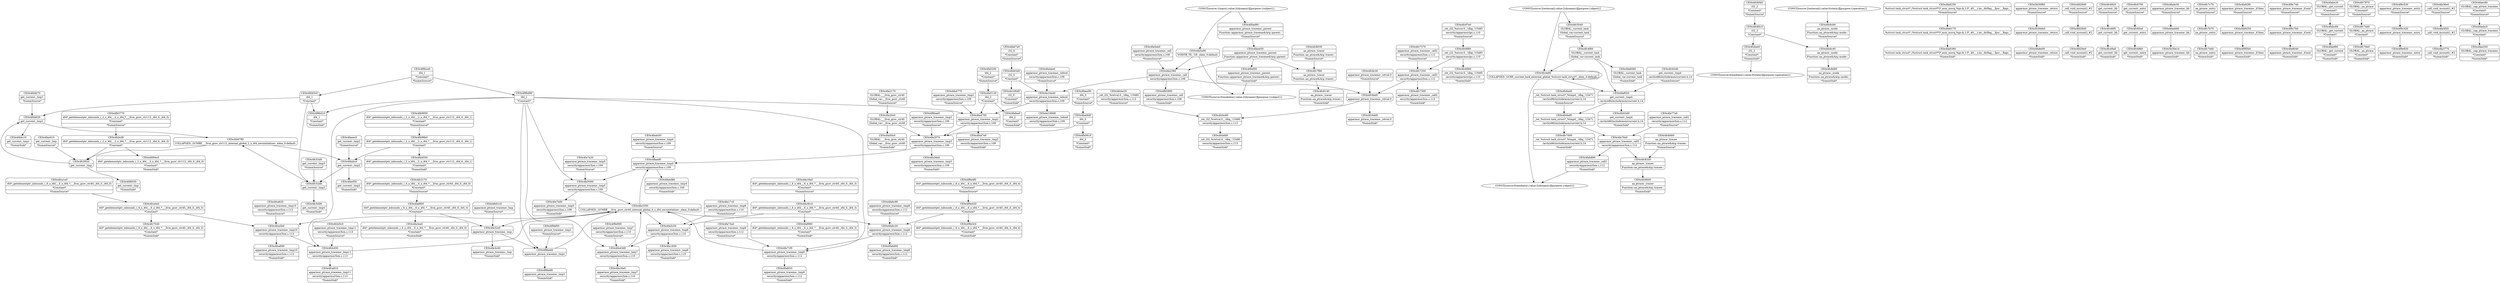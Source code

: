 digraph {
	CE0x4fc7300 [shape=record,shape=Mrecord,label="{CE0x4fc7300|apparmor_ptrace_traceme:_call2|security/apparmor/lsm.c,112|*SummSink*}"]
	CE0x4fca620 [shape=record,shape=Mrecord,label="{CE0x4fca620|apparmor_ptrace_traceme:_tmp10|security/apparmor/lsm.c,113|*SummSource*}"]
	CE0x4e169d0 [shape=record,shape=Mrecord,label="{CE0x4e169d0|apparmor_ptrace_traceme:_tobool|security/apparmor/lsm.c,109|*SummSink*}"]
	CE0x4fcbc80 [shape=record,shape=Mrecord,label="{CE0x4fcbc80|_ret_i32_%retval.0,_!dbg_!15480|security/apparmor/lsm.c,113}"]
	CE0x4fc4f60 [shape=record,shape=Mrecord,label="{CE0x4fc4f60|GLOBAL:_current_task|Global_var:current_task}"]
	CE0x4fc8460 [shape=record,shape=Mrecord,label="{CE0x4fc8460|aa_ptrace:_tracee|Function::aa_ptrace&Arg::tracee::|*SummSource*}"]
	CE0x4fc8c40 [shape=record,shape=Mrecord,label="{CE0x4fc8c40|aa_ptrace:_mode|Function::aa_ptrace&Arg::mode::}"]
	CE0x4fcbe20 [shape=record,shape=Mrecord,label="{CE0x4fcbe20|_ret_i32_%retval.0,_!dbg_!15480|security/apparmor/lsm.c,113|*SummSource*}"]
	CE0x4fa4a50 [shape=record,shape=Mrecord,label="{CE0x4fa4a50|apparmor_ptrace_traceme:_tmp4|security/apparmor/lsm.c,109|*SummSource*}"]
	CE0x4fa5000 [shape=record,shape=Mrecord,label="{CE0x4fa5000|apparmor_ptrace_traceme:_tmp5|security/apparmor/lsm.c,109}"]
	CE0x4fa6380 [shape=record,shape=Mrecord,label="{CE0x4fa6380|%struct.task_struct*_(%struct.task_struct**)*_asm_movq_%gs:$_1:P_,$0_,_r,im,_dirflag_,_fpsr_,_flags_|*SummSink*}"]
	CE0x4fd94c0 [shape=record,shape=Mrecord,label="{CE0x4fd94c0|i64*_getelementptr_inbounds_(_2_x_i64_,_2_x_i64_*___llvm_gcov_ctr112,_i64_0,_i64_0)|*Constant*|*SummSink*}"]
	CE0x4fa8e00 [shape=record,shape=Mrecord,label="{CE0x4fa8e00|apparmor_ptrace_traceme:_return|*SummSink*}"]
	CE0x4fae450 [shape=record,shape=Mrecord,label="{CE0x4fae450|apparmor_ptrace_traceme:_parent|Function::apparmor_ptrace_traceme&Arg::parent::}"]
	CE0x4fc7370 [shape=record,shape=Mrecord,label="{CE0x4fc7370|apparmor_ptrace_traceme:_call2|security/apparmor/lsm.c,112|*SummSource*}"]
	CE0x4fc8140 [shape=record,shape=Mrecord,label="{CE0x4fc8140|aa_ptrace:_tracer|Function::aa_ptrace&Arg::tracer::|*SummSink*}"]
	CE0x4fa5a90 [shape=record,shape=Mrecord,label="{CE0x4fa5a90|VOIDTB_TE:_CE:_elem_0:default:}"]
	CE0x4fcbcf0 [shape=record,shape=Mrecord,label="{CE0x4fcbcf0|i64*_getelementptr_inbounds_(_2_x_i64_,_2_x_i64_*___llvm_gcov_ctr112,_i64_0,_i64_0)|*Constant*}"]
	CE0x4fa20e0 [shape=record,shape=Mrecord,label="{CE0x4fa20e0|GLOBAL:___llvm_gcov_ctr40|Global_var:__llvm_gcov_ctr40}"]
	CE0x4fa26e0 [shape=record,shape=Mrecord,label="{CE0x4fa26e0|apparmor_ptrace_traceme:_tmp3|security/apparmor/lsm.c,109|*SummSink*}"]
	CE0x4fd45c0 [shape=record,shape=Mrecord,label="{CE0x4fd45c0|i64_1|*Constant*}"]
	CE0x4fa77a0 [shape=record,shape=Mrecord,label="{CE0x4fa77a0|apparmor_ptrace_traceme:_call1|security/apparmor/lsm.c,112|*SummSource*}"]
	CE0x4fd4b70 [shape=record,shape=Mrecord,label="{CE0x4fd4b70|get_current:_tmp1|*SummSource*}"]
	CE0x4fd29e0 [shape=record,shape=Mrecord,label="{CE0x4fd29e0|_call_void_mcount()_#2|*SummSink*}"]
	"CONST[source:0(mediator),value:2(dynamic)][purpose:{object}]"
	CE0x4fc7000 [shape=record,shape=Mrecord,label="{CE0x4fc7000|_ret_%struct.task_struct*_%tmp4,_!dbg_!15471|./arch/x86/include/asm/current.h,14|*SummSink*}"]
	CE0x4fa2170 [shape=record,shape=Mrecord,label="{CE0x4fa2170|GLOBAL:___llvm_gcov_ctr40|Global_var:__llvm_gcov_ctr40|*SummSource*}"]
	CE0x4fa3350 [shape=record,shape=Mrecord,label="{CE0x4fa3350|COLLAPSED:_GCMRE___llvm_gcov_ctr40_internal_global_6_x_i64_zeroinitializer:_elem_0:default:}"]
	CE0x4fa3170 [shape=record,shape=Mrecord,label="{CE0x4fa3170|i64*_getelementptr_inbounds_(_6_x_i64_,_6_x_i64_*___llvm_gcov_ctr40,_i64_0,_i64_0)|*Constant*|*SummSource*}"]
	CE0x4f9bd10 [shape=record,shape=Mrecord,label="{CE0x4f9bd10|i64_1|*Constant*|*SummSink*}"]
	CE0x4faea90 [shape=record,shape=Mrecord,label="{CE0x4faea90|i64_0|*Constant*|*SummSource*}"]
	CE0x4fcb450 [shape=record,shape=Mrecord,label="{CE0x4fcb450|apparmor_ptrace_traceme:_tmp11|security/apparmor/lsm.c,113}"]
	CE0x4faef30 [shape=record,shape=Mrecord,label="{CE0x4faef30|get_current:_tmp2|*SummSink*}"]
	CE0x4fc8030 [shape=record,shape=Mrecord,label="{CE0x4fc8030|aa_ptrace:_tracer|Function::aa_ptrace&Arg::tracer::|*SummSource*}"]
	CE0x4fc4820 [shape=record,shape=Mrecord,label="{CE0x4fc4820|get_current:_bb|*SummSource*}"]
	CE0x4fc6700 [shape=record,shape=Mrecord,label="{CE0x4fc6700|get_current:_entry|*SummSource*}"]
	CE0x4fc5490 [shape=record,shape=Mrecord,label="{CE0x4fc5490|get_current:_tmp3|*SummSink*}"]
	CE0x4fab890 [shape=record,shape=Mrecord,label="{CE0x4fab890|apparmor_ptrace_traceme:_call1|security/apparmor/lsm.c,112|*SummSink*}"]
	CE0x5b30e10 [shape=record,shape=Mrecord,label="{CE0x5b30e10|apparmor_ptrace_traceme:_bb|*SummSink*}"]
	CE0x4fa50c0 [shape=record,shape=Mrecord,label="{CE0x4fa50c0|GLOBAL:___llvm_gcov_ctr40|Global_var:__llvm_gcov_ctr40|*SummSink*}"]
	CE0x4fc62d0 [shape=record,shape=Mrecord,label="{CE0x4fc62d0|get_current:_tmp4|./arch/x86/include/asm/current.h,14|*SummSource*}"]
	CE0x4fa2380 [shape=record,shape=Mrecord,label="{CE0x4fa2380|apparmor_ptrace_traceme:_call|security/apparmor/lsm.c,108}"]
	CE0x4faf980 [shape=record,shape=Mrecord,label="{CE0x4faf980|i64*_getelementptr_inbounds_(_6_x_i64_,_6_x_i64_*___llvm_gcov_ctr40,_i64_0,_i64_3)|*Constant*|*SummSink*}"]
	"CONST[source:0(mediator),value:2(dynamic)][purpose:{subject}]"
	CE0x4fa32e0 [shape=record,shape=Mrecord,label="{CE0x4fa32e0|apparmor_ptrace_traceme:_tmp}"]
	CE0x4fc65a0 [shape=record,shape=Mrecord,label="{CE0x4fc65a0|get_current:_entry}"]
	CE0x4fc8330 [shape=record,shape=Mrecord,label="{CE0x4fc8330|aa_ptrace:_tracee|Function::aa_ptrace&Arg::tracee::}"]
	CE0x4fae010 [shape=record,shape=Mrecord,label="{CE0x4fae010|get_current:_tmp|*SummSource*}"]
	CE0x4fa47e0 [shape=record,shape=Mrecord,label="{CE0x4fa47e0|apparmor_ptrace_traceme:_tmp2|security/apparmor/lsm.c,109|*SummSink*}"]
	CE0x4fd2940 [shape=record,shape=Mrecord,label="{CE0x4fd2940|_call_void_mcount()_#2|*SummSource*}"]
	"CONST[source:1(input),value:2(dynamic)][purpose:{subject}]"
	CE0x4fc7c70 [shape=record,shape=Mrecord,label="{CE0x4fc7c70|aa_ptrace:_entry|*SummSource*}"]
	"CONST[source:2(external),value:0(static)][purpose:{operation}]"
	CE0x4fa92f0 [shape=record,shape=Mrecord,label="{CE0x4fa92f0|apparmor_ptrace_traceme:_if.then|*SummSource*}"]
	CE0x4fc6ef0 [shape=record,shape=Mrecord,label="{CE0x4fc6ef0|_ret_%struct.task_struct*_%tmp4,_!dbg_!15471|./arch/x86/include/asm/current.h,14}"]
	CE0x4fa8040 [shape=record,shape=Mrecord,label="{CE0x4fa8040|apparmor_ptrace_traceme:_if.end|*SummSink*}"]
	CE0x4fade30 [shape=record,shape=Mrecord,label="{CE0x4fade30|apparmor_ptrace_traceme:_bb|*SummSource*}"]
	CE0x4fa4770 [shape=record,shape=Mrecord,label="{CE0x4fa4770|apparmor_ptrace_traceme:_tmp2|security/apparmor/lsm.c,109|*SummSource*}"]
	CE0x4fc8810 [shape=record,shape=Mrecord,label="{CE0x4fc8810|i32_2|*Constant*}"]
	CE0x4fa8780 [shape=record,shape=Mrecord,label="{CE0x4fa8780|COLLAPSED:_GCMRE___llvm_gcov_ctr112_internal_global_2_x_i64_zeroinitializer:_elem_0:default:}"]
	CE0x4f9e090 [shape=record,shape=Mrecord,label="{CE0x4f9e090|apparmor_ptrace_traceme:_tmp7|security/apparmor/lsm.c,110|*SummSource*}"]
	CE0x4fc7dd0 [shape=record,shape=Mrecord,label="{CE0x4fc7dd0|aa_ptrace:_entry|*SummSink*}"]
	CE0x4e166d0 [shape=record,shape=Mrecord,label="{CE0x4e166d0|i32_0|*Constant*|*SummSink*}"]
	CE0x4f9e3c0 [shape=record,shape=Mrecord,label="{CE0x4f9e3c0|i64*_getelementptr_inbounds_(_6_x_i64_,_6_x_i64_*___llvm_gcov_ctr40,_i64_0,_i64_4)|*Constant*|*SummSink*}"]
	CE0x4fcbfd0 [shape=record,shape=Mrecord,label="{CE0x4fcbfd0|_ret_i32_%retval.0,_!dbg_!15480|security/apparmor/lsm.c,113|*SummSink*}"]
	CE0x4f9bca0 [shape=record,shape=Mrecord,label="{CE0x4f9bca0|i64_1|*Constant*|*SummSource*}"]
	CE0x4fa5eb0 [shape=record,shape=Mrecord,label="{CE0x4fa5eb0|apparmor_ptrace_traceme:_call|security/apparmor/lsm.c,108|*SummSource*}"]
	CE0x4fc5040 [shape=record,shape=Mrecord,label="{CE0x4fc5040|GLOBAL:_current_task|Global_var:current_task|*SummSource*}"]
	CE0x4fc9ad0 [shape=record,shape=Mrecord,label="{CE0x4fc9ad0|apparmor_ptrace_traceme:_retval.0}"]
	CE0x4f9bdf0 [shape=record,shape=Mrecord,label="{CE0x4f9bdf0|apparmor_ptrace_traceme:_tmp1|*SummSink*}"]
	CE0x4fc4e80 [shape=record,shape=Mrecord,label="{CE0x4fc4e80|COLLAPSED:_GCRE_current_task_external_global_%struct.task_struct*:_elem_0:default:}"]
	CE0x4fca5b0 [shape=record,shape=Mrecord,label="{CE0x4fca5b0|apparmor_ptrace_traceme:_tmp10|security/apparmor/lsm.c,113}"]
	CE0x4fb01c0 [shape=record,shape=Mrecord,label="{CE0x4fb01c0|apparmor_ptrace_traceme:_tmp|*SummSource*}"]
	CE0x4fc6a40 [shape=record,shape=Mrecord,label="{CE0x4fc6a40|_ret_%struct.task_struct*_%tmp4,_!dbg_!15471|./arch/x86/include/asm/current.h,14|*SummSource*}"]
	CE0x4fb9950 [shape=record,shape=Mrecord,label="{CE0x4fb9950|i64*_getelementptr_inbounds_(_2_x_i64_,_2_x_i64_*___llvm_gcov_ctr112,_i64_0,_i64_1)|*Constant*|*SummSource*}"]
	CE0x4fc9dd0 [shape=record,shape=Mrecord,label="{CE0x4fc9dd0|apparmor_ptrace_traceme:_retval.0|*SummSink*}"]
	CE0x4fc7b70 [shape=record,shape=Mrecord,label="{CE0x4fc7b70|aa_ptrace:_entry}"]
	CE0x4fabe20 [shape=record,shape=Mrecord,label="{CE0x4fabe20|GLOBAL:_get_current|*Constant*|*SummSource*}"]
	CE0x4fd4c10 [shape=record,shape=Mrecord,label="{CE0x4fd4c10|get_current:_tmp1|*SummSink*}"]
	CE0x4fa6250 [shape=record,shape=Mrecord,label="{CE0x4fa6250|%struct.task_struct*_(%struct.task_struct**)*_asm_movq_%gs:$_1:P_,$0_,_r,im,_dirflag_,_fpsr_,_flags_|*SummSource*}"]
	CE0x4fabc60 [shape=record,shape=Mrecord,label="{CE0x4fabc60|GLOBAL:_get_current|*Constant*}"]
	CE0x4fd4550 [shape=record,shape=Mrecord,label="{CE0x4fd4550|i64*_getelementptr_inbounds_(_2_x_i64_,_2_x_i64_*___llvm_gcov_ctr112,_i64_0,_i64_1)|*Constant*|*SummSink*}"]
	CE0x4fa43d0 [shape=record,shape=Mrecord,label="{CE0x4fa43d0|apparmor_ptrace_traceme:_tmp7|security/apparmor/lsm.c,110}"]
	CE0x4fcb5c0 [shape=record,shape=Mrecord,label="{CE0x4fcb5c0|apparmor_ptrace_traceme:_tmp11|security/apparmor/lsm.c,113|*SummSource*}"]
	"CONST[source:2(external),value:2(dynamic)][purpose:{object}]"
	CE0x4fa71f0 [shape=record,shape=Mrecord,label="{CE0x4fa71f0|apparmor_ptrace_traceme:_tmp9|security/apparmor/lsm.c,112}"]
	CE0x4fc7250 [shape=record,shape=Mrecord,label="{CE0x4fc7250|apparmor_ptrace_traceme:_call2|security/apparmor/lsm.c,112}"]
	CE0x4fa9250 [shape=record,shape=Mrecord,label="{CE0x4fa9250|apparmor_ptrace_traceme:_if.then}"]
	CE0x4fb98b0 [shape=record,shape=Mrecord,label="{CE0x4fb98b0|i64*_getelementptr_inbounds_(_2_x_i64_,_2_x_i64_*___llvm_gcov_ctr112,_i64_0,_i64_1)|*Constant*}"]
	CE0x4fadd40 [shape=record,shape=Mrecord,label="{CE0x4fadd40|apparmor_ptrace_traceme:_bb}"]
	CE0x4f0ef50 [shape=record,shape=Mrecord,label="{CE0x4f0ef50|apparmor_ptrace_traceme:_parent|Function::apparmor_ptrace_traceme&Arg::parent::|*SummSink*}"]
	CE0x4fa67a0 [shape=record,shape=Mrecord,label="{CE0x4fa67a0|i32_0|*Constant*|*SummSource*}"]
	CE0x4e16a40 [shape=record,shape=Mrecord,label="{CE0x4e16a40|apparmor_ptrace_traceme:_tobool|security/apparmor/lsm.c,109}"]
	CE0x4fa1830 [shape=record,shape=Mrecord,label="{CE0x4fa1830|apparmor_ptrace_traceme:_tmp6|security/apparmor/lsm.c,110|*SummSink*}"]
	CE0x4fc7870 [shape=record,shape=Mrecord,label="{CE0x4fc7870|GLOBAL:_aa_ptrace|*Constant*|*SummSource*}"]
	CE0x4fc8f80 [shape=record,shape=Mrecord,label="{CE0x4fc8f80|_ret_i32_%error.0,_!dbg_!15485|security/apparmor/ipc.c,110}"]
	CE0x4fca0a0 [shape=record,shape=Mrecord,label="{CE0x4fca0a0|i64*_getelementptr_inbounds_(_6_x_i64_,_6_x_i64_*___llvm_gcov_ctr40,_i64_0,_i64_5)|*Constant*}"]
	CE0x4fca810 [shape=record,shape=Mrecord,label="{CE0x4fca810|apparmor_ptrace_traceme:_tmp11|security/apparmor/lsm.c,113|*SummSink*}"]
	CE0x4fa3610 [shape=record,shape=Mrecord,label="{CE0x4fa3610|i64*_getelementptr_inbounds_(_6_x_i64_,_6_x_i64_*___llvm_gcov_ctr40,_i64_0,_i64_3)|*Constant*}"]
	CE0x4fdabc0 [shape=record,shape=Mrecord,label="{CE0x4fdabc0|get_current:_tmp2}"]
	"CONST[source:0(mediator),value:0(static)][purpose:{operation}]"
	CE0x4fa6170 [shape=record,shape=Mrecord,label="{CE0x4fa6170|%struct.task_struct*_(%struct.task_struct**)*_asm_movq_%gs:$_1:P_,$0_,_r,im,_dirflag_,_fpsr_,_flags_}"]
	CE0x4fa6f10 [shape=record,shape=Mrecord,label="{CE0x4fa6f10|apparmor_ptrace_traceme:_tmp9|security/apparmor/lsm.c,112|*SummSink*}"]
	CE0x4fc46f0 [shape=record,shape=Mrecord,label="{CE0x4fc46f0|get_current:_bb}"]
	CE0x5b30eb0 [shape=record,shape=Mrecord,label="{CE0x5b30eb0|apparmor_ptrace_traceme:_return}"]
	CE0x4fc9980 [shape=record,shape=Mrecord,label="{CE0x4fc9980|_ret_i32_%error.0,_!dbg_!15485|security/apparmor/ipc.c,110|*SummSink*}"]
	CE0x4fa6c90 [shape=record,shape=Mrecord,label="{CE0x4fa6c90|apparmor_ptrace_traceme:_tmp8|security/apparmor/lsm.c,112|*SummSource*}"]
	CE0x4f9c320 [shape=record,shape=Mrecord,label="{CE0x4f9c320|apparmor_ptrace_traceme:_entry}"]
	CE0x4fc8940 [shape=record,shape=Mrecord,label="{CE0x4fc8940|i32_2|*Constant*|*SummSource*}"]
	CE0x4fc8cb0 [shape=record,shape=Mrecord,label="{CE0x4fc8cb0|aa_ptrace:_mode|Function::aa_ptrace&Arg::mode::|*SummSource*}"]
	CE0x4fa36e0 [shape=record,shape=Mrecord,label="{CE0x4fa36e0|_call_void_mcount()_#2|*SummSource*}"]
	CE0x4fabf90 [shape=record,shape=Mrecord,label="{CE0x4fabf90|GLOBAL:_get_current|*Constant*|*SummSink*}"]
	CE0x4fa5130 [shape=record,shape=Mrecord,label="{CE0x4fa5130|i64_2|*Constant*}"]
	CE0x4fa17c0 [shape=record,shape=Mrecord,label="{CE0x4fa17c0|apparmor_ptrace_traceme:_tmp6|security/apparmor/lsm.c,110|*SummSource*}"]
	CE0x4fa18a0 [shape=record,shape=Mrecord,label="{CE0x4fa18a0|apparmor_ptrace_traceme:_tmp7|security/apparmor/lsm.c,110|*SummSink*}"]
	CE0x4fa6060 [shape=record,shape=Mrecord,label="{CE0x4fa6060|GLOBAL:_current_task|Global_var:current_task|*SummSink*}"]
	CE0x4fb5900 [shape=record,shape=Mrecord,label="{CE0x4fb5900|apparmor_ptrace_traceme:_call|security/apparmor/lsm.c,108|*SummSink*}"]
	CE0x4f9c7b0 [shape=record,shape=Mrecord,label="{CE0x4f9c7b0|apparmor_ptrace_traceme:_if.end}"]
	CE0x5b30f80 [shape=record,shape=Mrecord,label="{CE0x5b30f80|apparmor_ptrace_traceme:_return|*SummSource*}"]
	CE0x4fc63d0 [shape=record,shape=Mrecord,label="{CE0x4fc63d0|get_current:_tmp4|./arch/x86/include/asm/current.h,14|*SummSink*}"]
	CE0x4f9e430 [shape=record,shape=Mrecord,label="{CE0x4f9e430|i64*_getelementptr_inbounds_(_6_x_i64_,_6_x_i64_*___llvm_gcov_ctr40,_i64_0,_i64_4)|*Constant*}"]
	CE0x4fa5200 [shape=record,shape=Mrecord,label="{CE0x4fa5200|i64_2|*Constant*|*SummSource*}"]
	CE0x4fd2840 [shape=record,shape=Mrecord,label="{CE0x4fd2840|_call_void_mcount()_#2}"]
	CE0x4fd6030 [shape=record,shape=Mrecord,label="{CE0x4fd6030|get_current:_tmp|*SummSink*}"]
	CE0x4fa76e0 [shape=record,shape=Mrecord,label="{CE0x4fa76e0|apparmor_ptrace_traceme:_call1|security/apparmor/lsm.c,112}"]
	CE0x4fbaef0 [shape=record,shape=Mrecord,label="{CE0x4fbaef0|apparmor_ptrace_traceme:_tmp4|security/apparmor/lsm.c,109}"]
	CE0x4fafea0 [shape=record,shape=Mrecord,label="{CE0x4fafea0|i64_2|*Constant*|*SummSink*}"]
	CE0x4fae9d0 [shape=record,shape=Mrecord,label="{CE0x4fae9d0|i64_0|*Constant*}"]
	CE0x4faf020 [shape=record,shape=Mrecord,label="{CE0x4faf020|get_current:_tmp4|./arch/x86/include/asm/current.h,14}"]
	CE0x4fc6860 [shape=record,shape=Mrecord,label="{CE0x4fc6860|get_current:_entry|*SummSink*}"]
	CE0x4fc8ae0 [shape=record,shape=Mrecord,label="{CE0x4fc8ae0|i32_2|*Constant*|*SummSink*}"]
	CE0x4fc79e0 [shape=record,shape=Mrecord,label="{CE0x4fc79e0|GLOBAL:_aa_ptrace|*Constant*|*SummSink*}"]
	CE0x4f9bf00 [shape=record,shape=Mrecord,label="{CE0x4f9bf00|apparmor_ptrace_traceme:_tmp1|*SummSource*}"]
	CE0x4f9bd80 [shape=record,shape=Mrecord,label="{CE0x4f9bd80|i64_1|*Constant*}"]
	CE0x4fa3c40 [shape=record,shape=Mrecord,label="{CE0x4fa3c40|apparmor_ptrace_traceme:_tmp|*SummSink*}"]
	CE0x4fa93d0 [shape=record,shape=Mrecord,label="{CE0x4fa93d0|i32_0|*Constant*}"]
	CE0x4fc97e0 [shape=record,shape=Mrecord,label="{CE0x4fc97e0|_ret_i32_%error.0,_!dbg_!15485|security/apparmor/ipc.c,110|*SummSource*}"]
	CE0x4fa4d80 [shape=record,shape=Mrecord,label="{CE0x4fa4d80|apparmor_ptrace_traceme:_tmp4|security/apparmor/lsm.c,109|*SummSink*}"]
	CE0x4f9be60 [shape=record,shape=Mrecord,label="{CE0x4f9be60|apparmor_ptrace_traceme:_tmp1}"]
	CE0x4fa4ae0 [shape=record,shape=Mrecord,label="{CE0x4fa4ae0|apparmor_ptrace_traceme:_tobool|security/apparmor/lsm.c,109|*SummSource*}"]
	CE0x4f9e4f0 [shape=record,shape=Mrecord,label="{CE0x4f9e4f0|i64*_getelementptr_inbounds_(_6_x_i64_,_6_x_i64_*___llvm_gcov_ctr40,_i64_0,_i64_4)|*Constant*|*SummSource*}"]
	CE0x4f9e820 [shape=record,shape=Mrecord,label="{CE0x4f9e820|apparmor_ptrace_traceme:_entry|*SummSink*}"]
	CE0x4fa5c50 [shape=record,shape=Mrecord,label="{CE0x4fa5c50|apparmor_ptrace_traceme:_tmp6|security/apparmor/lsm.c,110}"]
	CE0x4fc9c30 [shape=record,shape=Mrecord,label="{CE0x4fc9c30|apparmor_ptrace_traceme:_retval.0|*SummSource*}"]
	CE0x4fc5920 [shape=record,shape=Mrecord,label="{CE0x4fc5920|get_current:_tmp}"]
	CE0x4fca1e0 [shape=record,shape=Mrecord,label="{CE0x4fca1e0|i64*_getelementptr_inbounds_(_6_x_i64_,_6_x_i64_*___llvm_gcov_ctr40,_i64_0,_i64_5)|*Constant*|*SummSource*}"]
	CE0x4fa73a0 [shape=record,shape=Mrecord,label="{CE0x4fa73a0|apparmor_ptrace_traceme:_tmp9|security/apparmor/lsm.c,112|*SummSource*}"]
	CE0x4fd4630 [shape=record,shape=Mrecord,label="{CE0x4fd4630|get_current:_tmp1}"]
	CE0x4fae350 [shape=record,shape=Mrecord,label="{CE0x4fae350|GLOBAL:_cap_ptrace_traceme|*Constant*|*SummSink*}"]
	CE0x4fb5610 [shape=record,shape=Mrecord,label="{CE0x4fb5610|i64_0|*Constant*|*SummSink*}"]
	CE0x4fa6d00 [shape=record,shape=Mrecord,label="{CE0x4fa6d00|apparmor_ptrace_traceme:_tmp8|security/apparmor/lsm.c,112|*SummSink*}"]
	CE0x4fc52d0 [shape=record,shape=Mrecord,label="{CE0x4fc52d0|get_current:_tmp3}"]
	CE0x4fa8f00 [shape=record,shape=Mrecord,label="{CE0x4fa8f00|i64*_getelementptr_inbounds_(_6_x_i64_,_6_x_i64_*___llvm_gcov_ctr40,_i64_0,_i64_0)|*Constant*}"]
	CE0x4f9c530 [shape=record,shape=Mrecord,label="{CE0x4f9c530|apparmor_ptrace_traceme:_entry|*SummSource*}"]
	CE0x4f9bae0 [shape=record,shape=Mrecord,label="{CE0x4f9bae0|apparmor_ptrace_traceme:_tmp3|security/apparmor/lsm.c,109|*SummSource*}"]
	CE0x4f9f5b0 [shape=record,shape=Mrecord,label="{CE0x4f9f5b0|apparmor_ptrace_traceme:_if.then|*SummSink*}"]
	CE0x4faec80 [shape=record,shape=Mrecord,label="{CE0x4faec80|GLOBAL:_cap_ptrace_traceme|*Constant*|*SummSource*}"]
	CE0x4fb3770 [shape=record,shape=Mrecord,label="{CE0x4fb3770|i64*_getelementptr_inbounds_(_2_x_i64_,_2_x_i64_*___llvm_gcov_ctr112,_i64_0,_i64_0)|*Constant*|*SummSource*}"]
	CE0x4f0ad90 [shape=record,shape=Mrecord,label="{CE0x4f0ad90|apparmor_ptrace_traceme:_parent|Function::apparmor_ptrace_traceme&Arg::parent::|*SummSource*}"]
	CE0x4fa6c20 [shape=record,shape=Mrecord,label="{CE0x4fa6c20|apparmor_ptrace_traceme:_tmp8|security/apparmor/lsm.c,112}"]
	CE0x4faebc0 [shape=record,shape=Mrecord,label="{CE0x4faebc0|GLOBAL:_cap_ptrace_traceme|*Constant*}"]
	CE0x4fa2070 [shape=record,shape=Mrecord,label="{CE0x4fa2070|apparmor_ptrace_traceme:_tmp3|security/apparmor/lsm.c,109}"]
	CE0x4fa19a0 [shape=record,shape=Mrecord,label="{CE0x4fa19a0|i64*_getelementptr_inbounds_(_6_x_i64_,_6_x_i64_*___llvm_gcov_ctr40,_i64_0,_i64_3)|*Constant*|*SummSource*}"]
	CE0x4fca690 [shape=record,shape=Mrecord,label="{CE0x4fca690|apparmor_ptrace_traceme:_tmp10|security/apparmor/lsm.c,113|*SummSink*}"]
	CE0x4fc49a0 [shape=record,shape=Mrecord,label="{CE0x4fc49a0|get_current:_bb|*SummSink*}"]
	CE0x4fc74d0 [shape=record,shape=Mrecord,label="{CE0x4fc74d0|GLOBAL:_aa_ptrace|*Constant*}"]
	CE0x4fa5f20 [shape=record,shape=Mrecord,label="{CE0x4fa5f20|_call_void_mcount()_#2}"]
	CE0x4fc8d80 [shape=record,shape=Mrecord,label="{CE0x4fc8d80|aa_ptrace:_mode|Function::aa_ptrace&Arg::mode::|*SummSink*}"]
	CE0x4f9c740 [shape=record,shape=Mrecord,label="{CE0x4f9c740|apparmor_ptrace_traceme:_if.end|*SummSource*}"]
	CE0x4fa3770 [shape=record,shape=Mrecord,label="{CE0x4fa3770|_call_void_mcount()_#2|*SummSink*}"]
	CE0x4fa7b90 [shape=record,shape=Mrecord,label="{CE0x4fa7b90|apparmor_ptrace_traceme:_tmp5|security/apparmor/lsm.c,109|*SummSink*}"]
	CE0x4fc7540 [shape=record,shape=Mrecord,label="{CE0x4fc7540|i64*_getelementptr_inbounds_(_6_x_i64_,_6_x_i64_*___llvm_gcov_ctr40,_i64_0,_i64_5)|*Constant*|*SummSink*}"]
	CE0x4faeec0 [shape=record,shape=Mrecord,label="{CE0x4faeec0|get_current:_tmp2|*SummSource*}"]
	CE0x4fa3ea0 [shape=record,shape=Mrecord,label="{CE0x4fa3ea0|i64*_getelementptr_inbounds_(_6_x_i64_,_6_x_i64_*___llvm_gcov_ctr40,_i64_0,_i64_0)|*Constant*|*SummSink*}"]
	CE0x4fc7f90 [shape=record,shape=Mrecord,label="{CE0x4fc7f90|aa_ptrace:_tracer|Function::aa_ptrace&Arg::tracer::}"]
	CE0x4fc8600 [shape=record,shape=Mrecord,label="{CE0x4fc8600|aa_ptrace:_tracee|Function::aa_ptrace&Arg::tracee::|*SummSink*}"]
	CE0x4fc53d0 [shape=record,shape=Mrecord,label="{CE0x4fc53d0|get_current:_tmp3|*SummSource*}"]
	CE0x4fa7a20 [shape=record,shape=Mrecord,label="{CE0x4fa7a20|apparmor_ptrace_traceme:_tmp5|security/apparmor/lsm.c,109|*SummSource*}"]
	CE0x4fa4700 [shape=record,shape=Mrecord,label="{CE0x4fa4700|apparmor_ptrace_traceme:_tmp2|security/apparmor/lsm.c,109}"]
	CE0x4fbaef0 -> CE0x4fa5000
	CE0x4f9c740 -> CE0x4f9c7b0
	CE0x4fa8f00 -> CE0x4fa32e0
	CE0x4fc53d0 -> CE0x4fc52d0
	CE0x4fb01c0 -> CE0x4fa32e0
	CE0x4f9bca0 -> CE0x4fd45c0
	CE0x4fcbc80 -> CE0x4fcbfd0
	CE0x4fc6ef0 -> CE0x4fa76e0
	CE0x4fa5a90 -> CE0x4fa2380
	CE0x4fd45c0 -> CE0x4fc52d0
	CE0x4faf020 -> CE0x4fc63d0
	CE0x4faf020 -> CE0x4fc6ef0
	CE0x4fa93d0 -> CE0x4e16a40
	CE0x4fc8030 -> CE0x4fc7f90
	CE0x4fa8f00 -> CE0x4fa3ea0
	CE0x4fa3350 -> CE0x4fa5c50
	"CONST[source:2(external),value:2(dynamic)][purpose:{object}]" -> CE0x4fc4e80
	"CONST[source:2(external),value:0(static)][purpose:{operation}]" -> CE0x4fc8cb0
	CE0x4fc4820 -> CE0x4fc46f0
	CE0x4fae450 -> CE0x4fc7f90
	CE0x4fc7b70 -> CE0x4fc7dd0
	CE0x4fcbcf0 -> CE0x4fc5920
	CE0x4fa71f0 -> CE0x4fa3350
	CE0x4fa2070 -> CE0x4fa26e0
	CE0x4fc74d0 -> CE0x4fc79e0
	CE0x4fc52d0 -> CE0x4fa8780
	CE0x4fa6c20 -> CE0x4fa6d00
	CE0x4fab890 -> "CONST[source:0(mediator),value:2(dynamic)][purpose:{object}]"
	"CONST[source:1(input),value:2(dynamic)][purpose:{subject}]" -> CE0x4f0ad90
	CE0x4fa32e0 -> CE0x4fa3c40
	CE0x4f9c7b0 -> CE0x4fa8040
	CE0x4f9be60 -> CE0x4f9bdf0
	CE0x4fa76e0 -> CE0x4fc8330
	CE0x4fa2380 -> CE0x4fb5900
	CE0x4fa71f0 -> CE0x4fa6f10
	CE0x4fc8ae0 -> "CONST[source:0(mediator),value:0(static)][purpose:{operation}]"
	CE0x4faeec0 -> CE0x4fdabc0
	CE0x4fae010 -> CE0x4fc5920
	CE0x4fa5c50 -> CE0x4fa43d0
	CE0x4fca620 -> CE0x4fca5b0
	CE0x4fa3610 -> CE0x4faf980
	CE0x4fd4630 -> CE0x4fd4c10
	CE0x4fa3610 -> CE0x4fa5c50
	CE0x4f9bf00 -> CE0x4f9be60
	CE0x4fa67a0 -> CE0x4fa93d0
	CE0x4fa7a20 -> CE0x4fa5000
	CE0x4fc8c40 -> CE0x4fc8d80
	CE0x4fa8780 -> CE0x4fdabc0
	CE0x4fc8f80 -> CE0x4fc9980
	CE0x4f9bd80 -> CE0x4fa71f0
	CE0x4faebc0 -> CE0x4fae350
	CE0x4fa93d0 -> CE0x4e166d0
	CE0x4fdabc0 -> CE0x4fc52d0
	CE0x4fa73a0 -> CE0x4fa71f0
	CE0x4fc5920 -> CE0x4fd4630
	CE0x4fabe20 -> CE0x4fabc60
	CE0x4fc8cb0 -> CE0x4fc8c40
	CE0x4e16a40 -> CE0x4fa4700
	CE0x4fa2380 -> CE0x4e16a40
	CE0x4fc4f60 -> CE0x4faf020
	CE0x4f9bae0 -> CE0x4fa2070
	CE0x4fa43d0 -> CE0x4fa3350
	CE0x4fc9ad0 -> CE0x4fc9dd0
	CE0x4fc4e80 -> "CONST[source:0(mediator),value:2(dynamic)][purpose:{object}]"
	CE0x4fd2840 -> CE0x4fd29e0
	CE0x4fca1e0 -> CE0x4fca0a0
	CE0x4fa5a90 -> "CONST[source:0(mediator),value:2(dynamic)][purpose:{subject}]"
	CE0x4fc8810 -> CE0x4fc8c40
	CE0x4fae450 -> CE0x4fa2380
	CE0x4fc6700 -> CE0x4fc65a0
	CE0x4fae9d0 -> CE0x4fb5610
	CE0x4f9e090 -> CE0x4fa43d0
	CE0x4fc7370 -> CE0x4fc7250
	CE0x4fd45c0 -> CE0x4f9bd10
	CE0x4fa36e0 -> CE0x4fa5f20
	CE0x4fca5b0 -> CE0x4fca690
	CE0x4fd45c0 -> CE0x4fd4630
	CE0x4fc6a40 -> CE0x4fc6ef0
	CE0x4fa4700 -> CE0x4fa2070
	CE0x4fa2070 -> CE0x4fbaef0
	CE0x4f9e430 -> CE0x4fa6c20
	CE0x4f9bd80 -> CE0x4fa4700
	CE0x4fa5c50 -> CE0x4fa1830
	CE0x4fa92f0 -> CE0x4fa9250
	CE0x4fc7250 -> CE0x4fc9ad0
	CE0x4f9c530 -> CE0x4f9c320
	CE0x4f9bd80 -> CE0x4fa5000
	CE0x4fdabc0 -> CE0x4faef30
	CE0x4f9bd80 -> CE0x4f9bd10
	CE0x4fc97e0 -> CE0x4fc8f80
	CE0x4fa4700 -> CE0x4fa47e0
	CE0x4fa3350 -> CE0x4fa32e0
	CE0x4fa4a50 -> CE0x4fbaef0
	CE0x4fc9c30 -> CE0x4fc9ad0
	CE0x4fae450 -> CE0x4f0ef50
	CE0x4fa3350 -> CE0x4fa6c20
	CE0x4fa5000 -> CE0x4fa3350
	CE0x4fa3170 -> CE0x4fa8f00
	CE0x4fc7f90 -> CE0x4fc8140
	CE0x4fa6170 -> CE0x4fa6380
	CE0x4fc7c70 -> CE0x4fc7b70
	CE0x4fcb450 -> CE0x4fca810
	CE0x4fc6ef0 -> CE0x4fc7000
	CE0x4e16a40 -> CE0x4e169d0
	CE0x4faec80 -> CE0x4faebc0
	CE0x4fca0a0 -> CE0x4fc7540
	CE0x4fadd40 -> CE0x5b30e10
	CE0x4fabc60 -> CE0x4fabf90
	CE0x4fc8330 -> CE0x4fc8600
	CE0x4fcbcf0 -> CE0x4fd94c0
	CE0x4f9be60 -> CE0x4fa3350
	CE0x4fbaef0 -> CE0x4fa4d80
	CE0x4fa2380 -> CE0x4fc9ad0
	CE0x4fb9950 -> CE0x4fb98b0
	CE0x4f0ef50 -> "CONST[source:0(mediator),value:2(dynamic)][purpose:{subject}]"
	CE0x4fc8f80 -> CE0x4fc7250
	CE0x4f9c320 -> CE0x4f9e820
	CE0x4fa5130 -> CE0x4fafea0
	CE0x4fa32e0 -> CE0x4f9be60
	CE0x4fd4630 -> CE0x4fa8780
	CE0x4fa4ae0 -> CE0x4e16a40
	CE0x4fade30 -> CE0x4fadd40
	CE0x4fa5eb0 -> CE0x4fa2380
	CE0x4fca5b0 -> CE0x4fcb450
	CE0x4fc4e80 -> CE0x4fc4e80
	CE0x4fc52d0 -> CE0x4fc5490
	CE0x4fa9250 -> CE0x4f9f5b0
	CE0x4fcb5c0 -> CE0x4fcb450
	CE0x4fc7870 -> CE0x4fc74d0
	CE0x4fc9ad0 -> CE0x4fcbc80
	CE0x4fca0a0 -> CE0x4fca5b0
	CE0x4fa20e0 -> CE0x4fa50c0
	CE0x4fc4f60 -> CE0x4fa6060
	CE0x4fae9d0 -> CE0x4fa2070
	CE0x4fb3770 -> CE0x4fcbcf0
	CE0x4faea90 -> CE0x4fae9d0
	CE0x4fc4e80 -> CE0x4faf020
	CE0x5b30eb0 -> CE0x4fa8e00
	CE0x4fa5200 -> CE0x4fa5130
	CE0x4fc62d0 -> CE0x4faf020
	CE0x4fc8460 -> CE0x4fc8330
	CE0x4fb98b0 -> CE0x4fd4550
	CE0x4fa19a0 -> CE0x4fa3610
	CE0x4fc8810 -> CE0x4fc8ae0
	CE0x4fa2170 -> CE0x4fa20e0
	CE0x5b30f80 -> CE0x5b30eb0
	CE0x4f9e4f0 -> CE0x4f9e430
	CE0x4fb98b0 -> CE0x4fdabc0
	CE0x4fa6c20 -> CE0x4fa71f0
	CE0x4fc5920 -> CE0x4fd6030
	CE0x4fc4f60 -> CE0x4fc4e80
	CE0x4f0ad90 -> CE0x4fae450
	CE0x4fc8940 -> CE0x4fc8810
	CE0x4fa3350 -> CE0x4fca5b0
	CE0x4fa4770 -> CE0x4fa4700
	CE0x4f9bd80 -> CE0x4fa43d0
	CE0x4fa8780 -> CE0x4fc5920
	CE0x4fa3350 -> CE0x4fbaef0
	CE0x4fc65a0 -> CE0x4fc6860
	CE0x4fa76e0 -> CE0x4fab890
	CE0x4fa77a0 -> CE0x4fa76e0
	"CONST[source:1(input),value:2(dynamic)][purpose:{subject}]" -> CE0x4fa5a90
	CE0x4f9bd80 -> CE0x4f9be60
	CE0x4fc46f0 -> CE0x4fc49a0
	CE0x4fa20e0 -> CE0x4fa2070
	CE0x4f9bd80 -> CE0x4fcb450
	CE0x4fcb450 -> CE0x4fa3350
	CE0x4fc5040 -> CE0x4fc4f60
	CE0x4f9bca0 -> CE0x4f9bd80
	CE0x4fa43d0 -> CE0x4fa18a0
	CE0x4fa5000 -> CE0x4fa7b90
	CE0x4fc7250 -> CE0x4fc7300
	CE0x4fd4b70 -> CE0x4fd4630
	CE0x4f9e430 -> CE0x4f9e3c0
	CE0x4fa6c90 -> CE0x4fa6c20
	CE0x4fa17c0 -> CE0x4fa5c50
	CE0x4fd2940 -> CE0x4fd2840
	CE0x4fa5130 -> CE0x4fa4700
	"CONST[source:2(external),value:2(dynamic)][purpose:{object}]" -> CE0x4fc5040
	CE0x4fcbe20 -> CE0x4fcbc80
	CE0x4fa6250 -> CE0x4fa6170
	CE0x4fa5f20 -> CE0x4fa3770
}